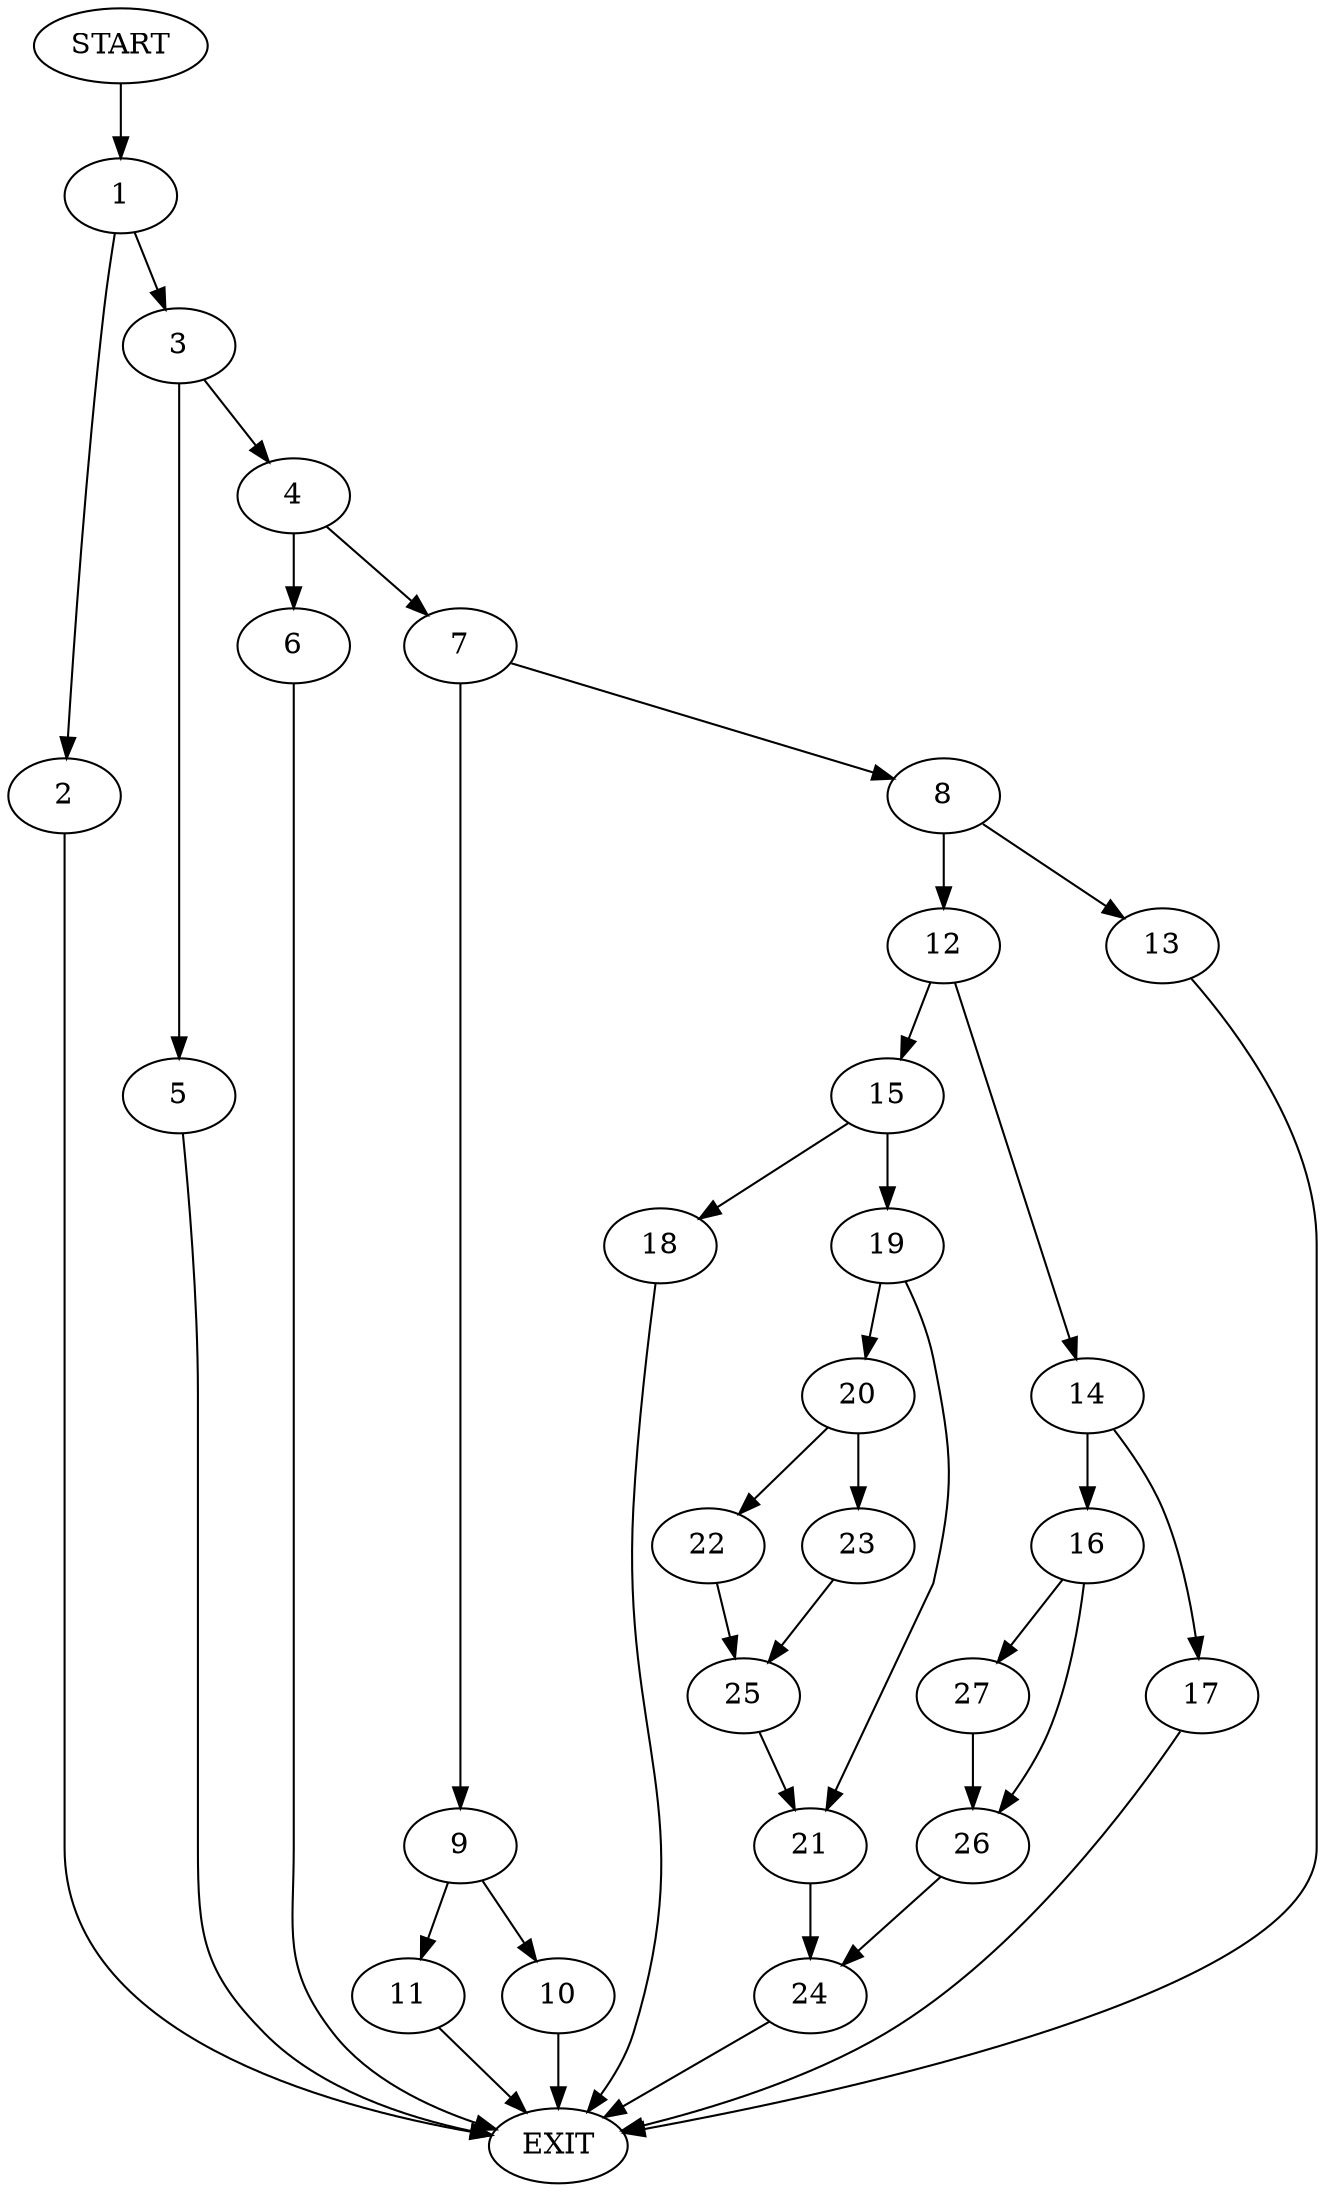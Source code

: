 digraph {
0 [label="START"]
28 [label="EXIT"]
0 -> 1
1 -> 2
1 -> 3
2 -> 28
3 -> 4
3 -> 5
4 -> 6
4 -> 7
5 -> 28
6 -> 28
7 -> 8
7 -> 9
9 -> 10
9 -> 11
8 -> 12
8 -> 13
11 -> 28
10 -> 28
12 -> 14
12 -> 15
13 -> 28
14 -> 16
14 -> 17
15 -> 18
15 -> 19
19 -> 20
19 -> 21
18 -> 28
20 -> 22
20 -> 23
21 -> 24
22 -> 25
23 -> 25
25 -> 21
24 -> 28
16 -> 26
16 -> 27
17 -> 28
26 -> 24
27 -> 26
}
